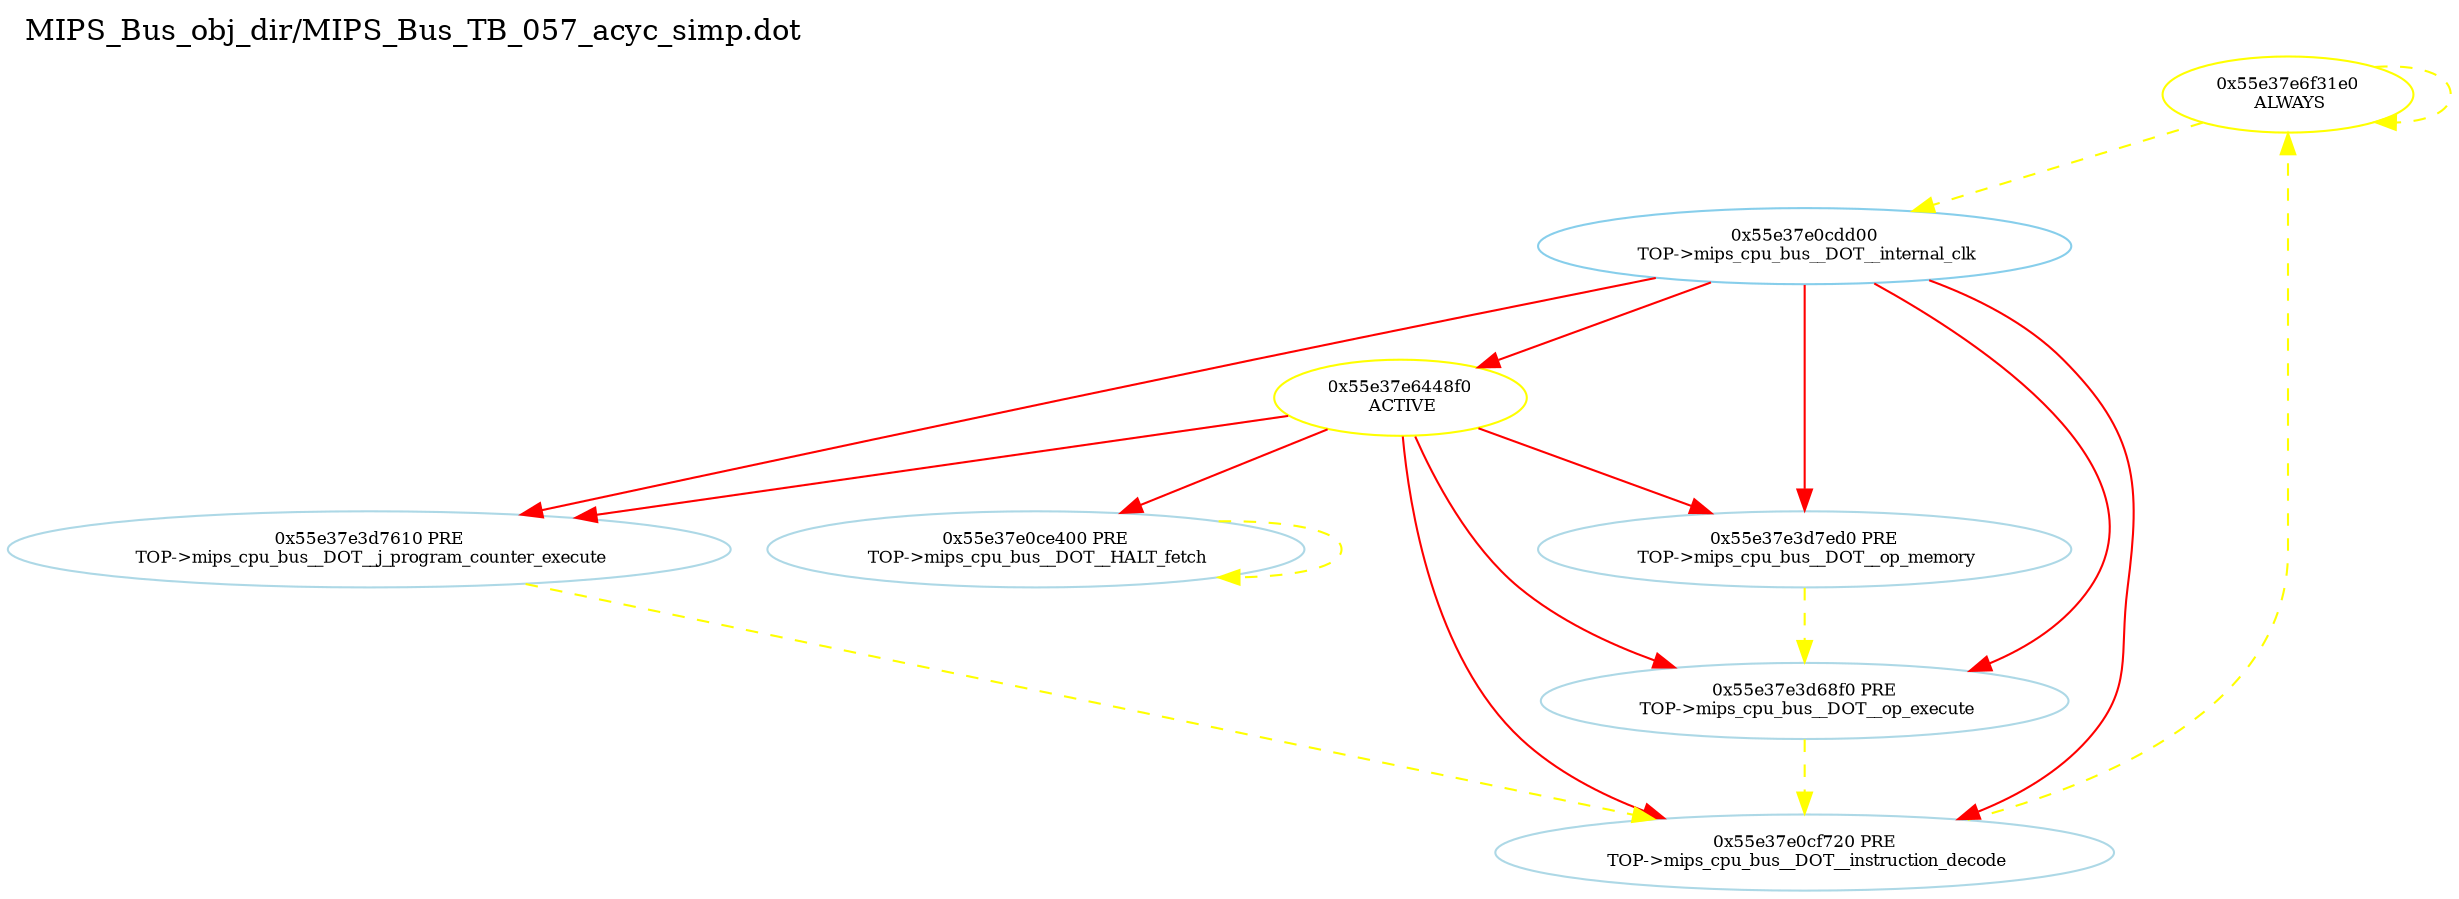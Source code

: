 digraph v3graph {
	graph	[label="MIPS_Bus_obj_dir/MIPS_Bus_TB_057_acyc_simp.dot",
		 labelloc=t, labeljust=l,
		 //size="7.5,10",
		 rankdir=TB];
	n0	[fontsize=8 label="0x55e37e6f31e0\n ALWAYS", color=yellow];
	n1	[fontsize=8 label="0x55e37e0cf720 PRE\n TOP->mips_cpu_bus__DOT__instruction_decode", color=lightblue];
	n2	[fontsize=8 label="0x55e37e0cdd00\n TOP->mips_cpu_bus__DOT__internal_clk", color=skyblue];
	n3	[fontsize=8 label="0x55e37e6448f0\n ACTIVE", color=yellow];
	n4	[fontsize=8 label="0x55e37e0ce400 PRE\n TOP->mips_cpu_bus__DOT__HALT_fetch", color=lightblue];
	n5	[fontsize=8 label="0x55e37e3d7610 PRE\n TOP->mips_cpu_bus__DOT__j_program_counter_execute", color=lightblue];
	n6	[fontsize=8 label="0x55e37e3d68f0 PRE\n TOP->mips_cpu_bus__DOT__op_execute", color=lightblue];
	n7	[fontsize=8 label="0x55e37e3d7ed0 PRE\n TOP->mips_cpu_bus__DOT__op_memory", color=lightblue];
	n0 -> n2 [fontsize=8 label="" weight=1 color=yellow style=dashed];
	n0 -> n0 [fontsize=8 label="" weight=6 color=yellow style=dashed];
	n1 -> n0 [fontsize=8 label="" weight=3 color=yellow style=dashed];
	n2 -> n3 [fontsize=8 label="" weight=8 color=red];
	n2 -> n7 [fontsize=8 label="" weight=32 color=red];
	n2 -> n6 [fontsize=8 label="" weight=32 color=red];
	n2 -> n5 [fontsize=8 label="" weight=32 color=red];
	n2 -> n1 [fontsize=8 label="" weight=32 color=red];
	n3 -> n4 [fontsize=8 label="" weight=32 color=red];
	n3 -> n1 [fontsize=8 label="" weight=32 color=red];
	n3 -> n5 [fontsize=8 label="" weight=32 color=red];
	n3 -> n6 [fontsize=8 label="" weight=32 color=red];
	n3 -> n7 [fontsize=8 label="" weight=32 color=red];
	n4 -> n4 [fontsize=8 label="" weight=3 color=yellow style=dashed];
	n5 -> n1 [fontsize=8 label="" weight=3 color=yellow style=dashed];
	n6 -> n1 [fontsize=8 label="" weight=3 color=yellow style=dashed];
	n7 -> n6 [fontsize=8 label="" weight=3 color=yellow style=dashed];
}
